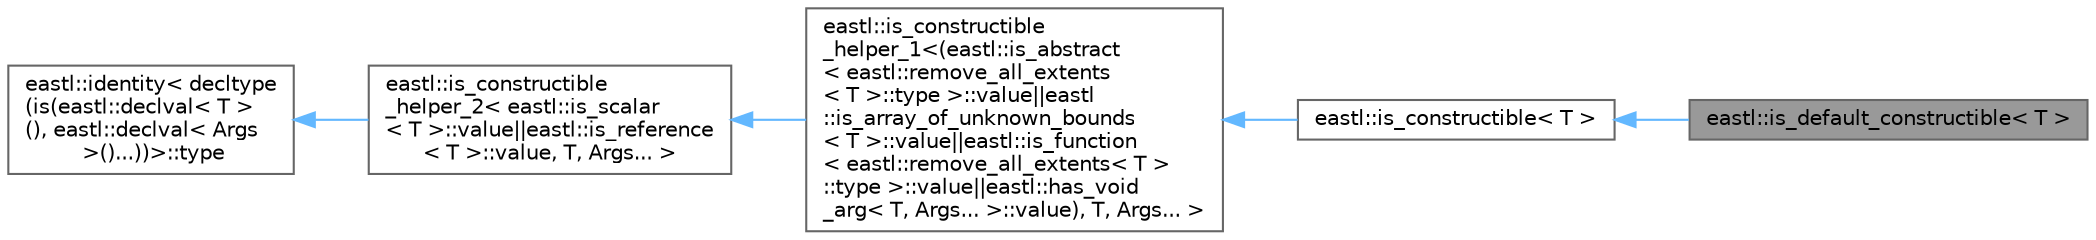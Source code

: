 digraph "eastl::is_default_constructible&lt; T &gt;"
{
 // LATEX_PDF_SIZE
  bgcolor="transparent";
  edge [fontname=Helvetica,fontsize=10,labelfontname=Helvetica,labelfontsize=10];
  node [fontname=Helvetica,fontsize=10,shape=box,height=0.2,width=0.4];
  rankdir="LR";
  Node1 [id="Node000001",label="eastl::is_default_constructible\< T \>",height=0.2,width=0.4,color="gray40", fillcolor="grey60", style="filled", fontcolor="black",tooltip=" "];
  Node2 -> Node1 [id="edge1_Node000001_Node000002",dir="back",color="steelblue1",style="solid",tooltip=" "];
  Node2 [id="Node000002",label="eastl::is_constructible\< T \>",height=0.2,width=0.4,color="gray40", fillcolor="white", style="filled",URL="$structeastl_1_1is__constructible.html",tooltip=" "];
  Node3 -> Node2 [id="edge2_Node000002_Node000003",dir="back",color="steelblue1",style="solid",tooltip=" "];
  Node3 [id="Node000003",label="eastl::is_constructible\l_helper_1\<(eastl::is_abstract\l\< eastl::remove_all_extents\l\< T \>::type \>::value\|\|eastl\l::is_array_of_unknown_bounds\l\< T \>::value\|\|eastl::is_function\l\< eastl::remove_all_extents\< T \>\l::type \>::value\|\|eastl::has_void\l_arg\< T, Args... \>::value), T, Args... \>",height=0.2,width=0.4,color="gray40", fillcolor="white", style="filled",URL="$structeastl_1_1is__constructible__helper__1.html",tooltip=" "];
  Node4 -> Node3 [id="edge3_Node000003_Node000004",dir="back",color="steelblue1",style="solid",tooltip=" "];
  Node4 [id="Node000004",label="eastl::is_constructible\l_helper_2\< eastl::is_scalar\l\< T \>::value\|\|eastl::is_reference\l\< T \>::value, T, Args... \>",height=0.2,width=0.4,color="gray40", fillcolor="white", style="filled",URL="$structeastl_1_1is__constructible__helper__2.html",tooltip=" "];
  Node5 -> Node4 [id="edge4_Node000004_Node000005",dir="back",color="steelblue1",style="solid",tooltip=" "];
  Node5 [id="Node000005",label="eastl::identity\< decltype\l(is(eastl::declval\< T \>\l(), eastl::declval\< Args\l \>()...))\>::type",height=0.2,width=0.4,color="gray40", fillcolor="white", style="filled",tooltip=" "];
}
